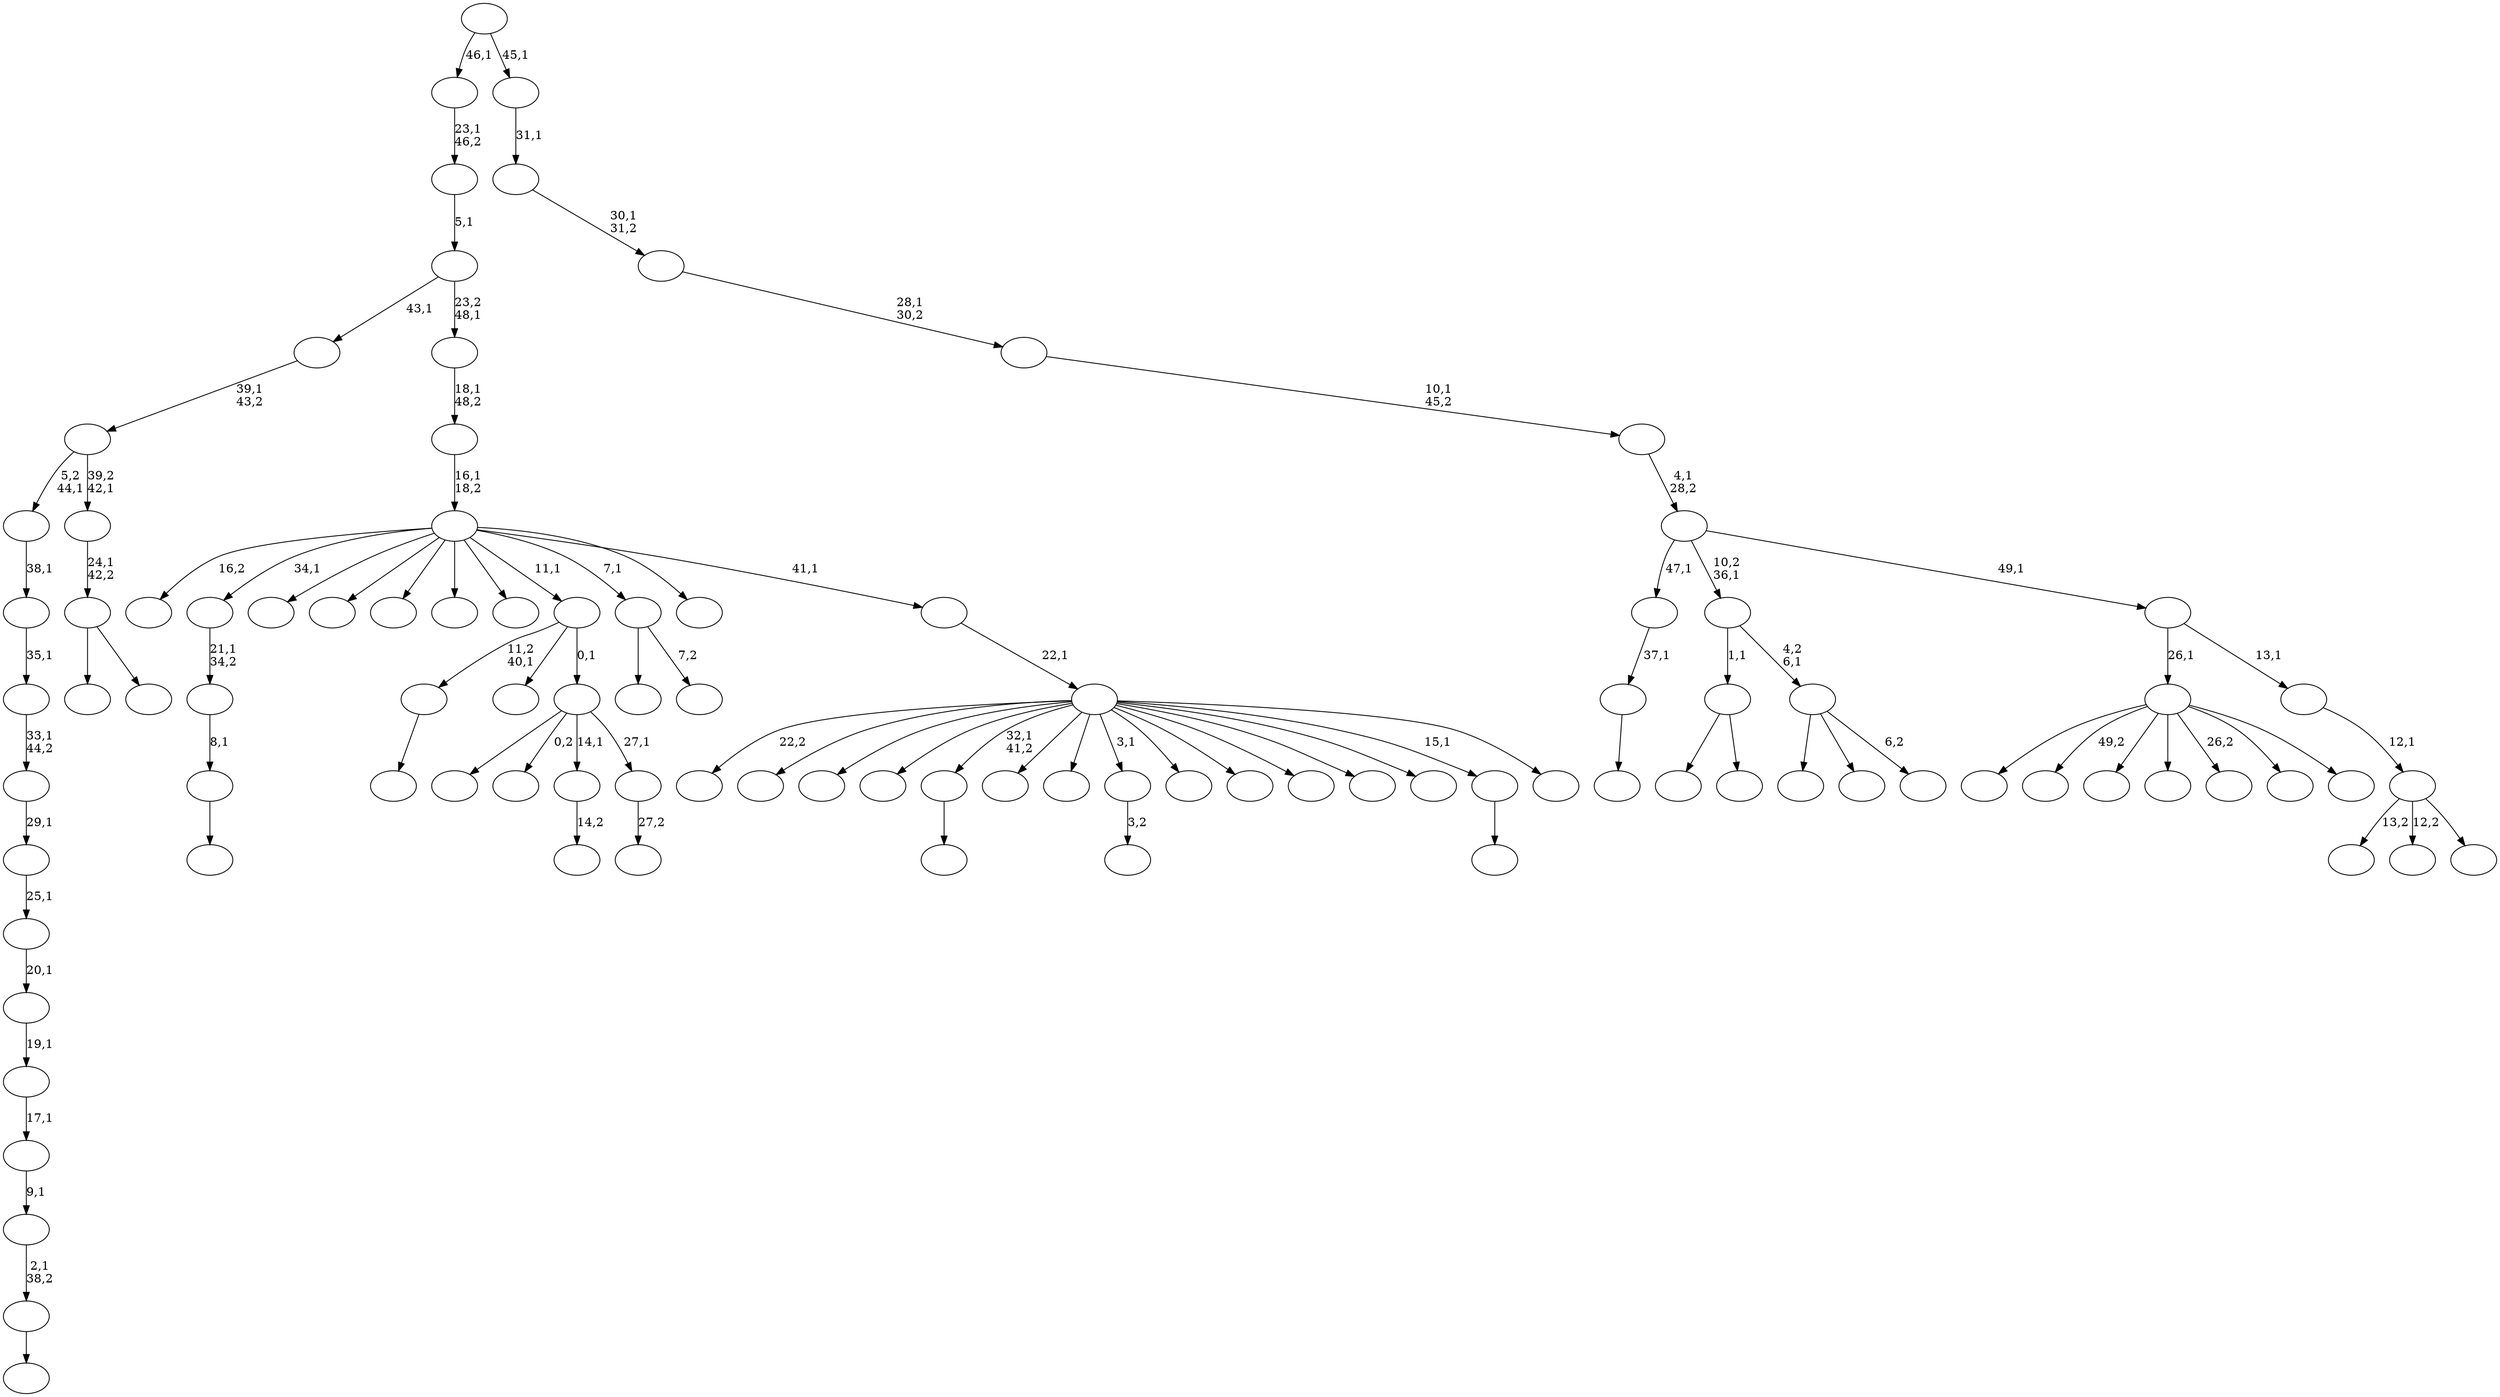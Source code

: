 digraph T {
	100 [label=""]
	99 [label=""]
	98 [label=""]
	97 [label=""]
	96 [label=""]
	95 [label=""]
	94 [label=""]
	93 [label=""]
	92 [label=""]
	91 [label=""]
	90 [label=""]
	89 [label=""]
	88 [label=""]
	87 [label=""]
	86 [label=""]
	85 [label=""]
	84 [label=""]
	83 [label=""]
	82 [label=""]
	81 [label=""]
	80 [label=""]
	79 [label=""]
	78 [label=""]
	77 [label=""]
	76 [label=""]
	75 [label=""]
	74 [label=""]
	73 [label=""]
	72 [label=""]
	71 [label=""]
	70 [label=""]
	69 [label=""]
	68 [label=""]
	67 [label=""]
	66 [label=""]
	65 [label=""]
	64 [label=""]
	63 [label=""]
	62 [label=""]
	61 [label=""]
	60 [label=""]
	59 [label=""]
	58 [label=""]
	57 [label=""]
	56 [label=""]
	55 [label=""]
	54 [label=""]
	53 [label=""]
	52 [label=""]
	51 [label=""]
	50 [label=""]
	49 [label=""]
	48 [label=""]
	47 [label=""]
	46 [label=""]
	45 [label=""]
	44 [label=""]
	43 [label=""]
	42 [label=""]
	41 [label=""]
	40 [label=""]
	39 [label=""]
	38 [label=""]
	37 [label=""]
	36 [label=""]
	35 [label=""]
	34 [label=""]
	33 [label=""]
	32 [label=""]
	31 [label=""]
	30 [label=""]
	29 [label=""]
	28 [label=""]
	27 [label=""]
	26 [label=""]
	25 [label=""]
	24 [label=""]
	23 [label=""]
	22 [label=""]
	21 [label=""]
	20 [label=""]
	19 [label=""]
	18 [label=""]
	17 [label=""]
	16 [label=""]
	15 [label=""]
	14 [label=""]
	13 [label=""]
	12 [label=""]
	11 [label=""]
	10 [label=""]
	9 [label=""]
	8 [label=""]
	7 [label=""]
	6 [label=""]
	5 [label=""]
	4 [label=""]
	3 [label=""]
	2 [label=""]
	1 [label=""]
	0 [label=""]
	98 -> 99 [label=""]
	97 -> 98 [label="8,1"]
	96 -> 97 [label="21,1\n34,2"]
	91 -> 92 [label=""]
	90 -> 91 [label="2,1\n38,2"]
	89 -> 90 [label="9,1"]
	88 -> 89 [label="17,1"]
	87 -> 88 [label="19,1"]
	86 -> 87 [label="20,1"]
	85 -> 86 [label="25,1"]
	84 -> 85 [label="29,1"]
	83 -> 84 [label="33,1\n44,2"]
	82 -> 83 [label="35,1"]
	81 -> 82 [label="38,1"]
	72 -> 73 [label=""]
	64 -> 65 [label=""]
	61 -> 78 [label=""]
	61 -> 62 [label=""]
	59 -> 60 [label="3,2"]
	54 -> 55 [label="14,2"]
	52 -> 53 [label=""]
	51 -> 52 [label="37,1"]
	44 -> 45 [label="27,2"]
	43 -> 69 [label=""]
	43 -> 68 [label="0,2"]
	43 -> 54 [label="14,1"]
	43 -> 44 [label="27,1"]
	42 -> 64 [label="11,2\n40,1"]
	42 -> 47 [label=""]
	42 -> 43 [label="0,1"]
	39 -> 94 [label=""]
	39 -> 80 [label=""]
	39 -> 40 [label="6,2"]
	38 -> 61 [label="1,1"]
	38 -> 39 [label="4,2\n6,1"]
	36 -> 50 [label=""]
	36 -> 37 [label=""]
	35 -> 36 [label="24,1\n42,2"]
	34 -> 81 [label="5,2\n44,1"]
	34 -> 35 [label="39,2\n42,1"]
	33 -> 34 [label="39,1\n43,2"]
	31 -> 48 [label=""]
	31 -> 32 [label="7,2"]
	22 -> 23 [label=""]
	20 -> 93 [label=""]
	20 -> 57 [label="49,2"]
	20 -> 56 [label=""]
	20 -> 30 [label=""]
	20 -> 29 [label="26,2"]
	20 -> 24 [label=""]
	20 -> 21 [label=""]
	18 -> 95 [label="22,2"]
	18 -> 76 [label=""]
	18 -> 75 [label=""]
	18 -> 74 [label=""]
	18 -> 72 [label="32,1\n41,2"]
	18 -> 70 [label=""]
	18 -> 66 [label=""]
	18 -> 59 [label="3,1"]
	18 -> 58 [label=""]
	18 -> 46 [label=""]
	18 -> 41 [label=""]
	18 -> 28 [label=""]
	18 -> 27 [label=""]
	18 -> 22 [label="15,1"]
	18 -> 19 [label=""]
	17 -> 18 [label="22,1"]
	16 -> 100 [label="16,2"]
	16 -> 96 [label="34,1"]
	16 -> 77 [label=""]
	16 -> 71 [label=""]
	16 -> 67 [label=""]
	16 -> 63 [label=""]
	16 -> 49 [label=""]
	16 -> 42 [label="11,1"]
	16 -> 31 [label="7,1"]
	16 -> 25 [label=""]
	16 -> 17 [label="41,1"]
	15 -> 16 [label="16,1\n18,2"]
	14 -> 15 [label="18,1\n48,2"]
	13 -> 33 [label="43,1"]
	13 -> 14 [label="23,2\n48,1"]
	12 -> 13 [label="5,1"]
	11 -> 12 [label="23,1\n46,2"]
	9 -> 79 [label="13,2"]
	9 -> 26 [label="12,2"]
	9 -> 10 [label=""]
	8 -> 9 [label="12,1"]
	7 -> 20 [label="26,1"]
	7 -> 8 [label="13,1"]
	6 -> 51 [label="47,1"]
	6 -> 38 [label="10,2\n36,1"]
	6 -> 7 [label="49,1"]
	5 -> 6 [label="4,1\n28,2"]
	4 -> 5 [label="10,1\n45,2"]
	3 -> 4 [label="28,1\n30,2"]
	2 -> 3 [label="30,1\n31,2"]
	1 -> 2 [label="31,1"]
	0 -> 11 [label="46,1"]
	0 -> 1 [label="45,1"]
}
